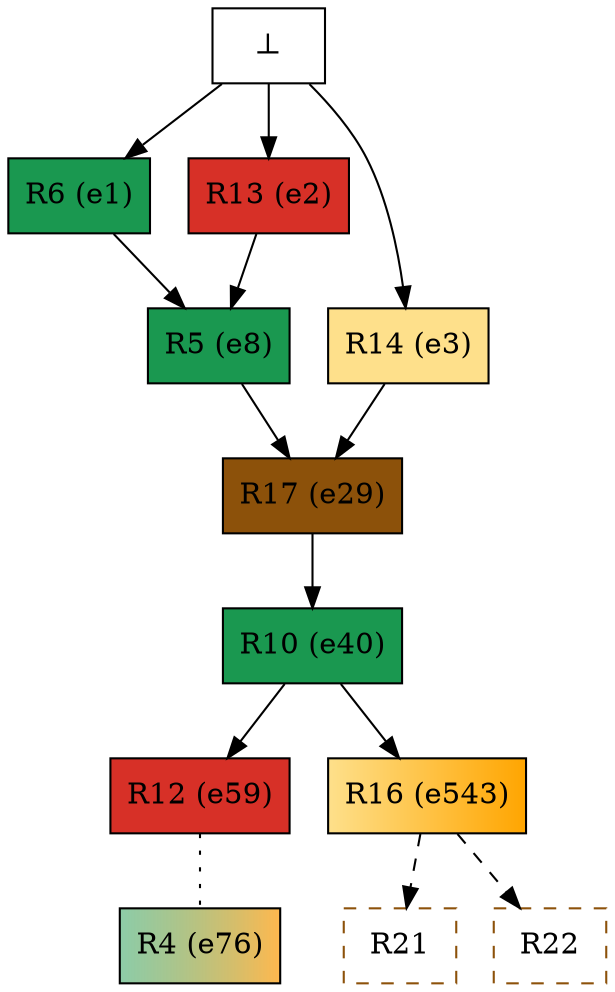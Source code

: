 digraph test {
  e1 -> e8;
  e2 -> e8;
  e3 -> e29;
  e8 -> e29;
  e29 -> e40;
  e40 -> e59;
  e59 -> e76 [arrowhead=none style=dotted];
  e40 -> e543;
  e543 -> r21 [color="black" style=dashed];
  e543 -> r22 [color="black" style=dashed];
  e0 -> e1;
  e0 -> e2;
  e0 -> e3;
  e1 [color="black" fillcolor="#1a9850:#1a9850" label="R6 (e1)" shape=box style=filled];
  e2 [color="black" fillcolor="#d73027:#d73027" label="R13 (e2)" shape=box style=filled];
  e3 [color="black" fillcolor="#fee08b:#fee08b" label="R14 (e3)" shape=box style=filled];
  e8 [color="black" fillcolor="#1a9850:#1a9850" label="R5 (e8)" shape=box style=filled];
  e29 [color="black" fillcolor="#8c510a:#8c510a" label="R17 (e29)" shape=box style=filled];
  e40 [color="black" fillcolor="#1a9850:#1a9850" label="R10 (e40)" shape=box style=filled];
  e59 [color="black" fillcolor="#d73027:#d73027" label="R12 (e59)" shape=box style=filled];
  e76 [color="black" fillcolor="#1a98507f:#ff9900b1" label="R4 (e76)" shape=box style=filled];
  e543 [color="black" fillcolor="#fee08b:orange" label="R16 (e543)" shape=box style=filled];
  e0 [fillcolor="white" label="⊥" shape=box style=filled];
  r21 [fillcolor="transparent" color="#8c510a" label=R21 shape=box style=dashed];
  r22 [fillcolor="transparent" color="#8c510a" label=R22 shape=box style=dashed];
}
